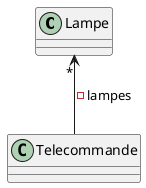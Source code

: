 @startuml
'https://plantuml.com/class-diagram

class Lampe
class Telecommande

Lampe "*" <-- Telecommande : -lampes


@enduml